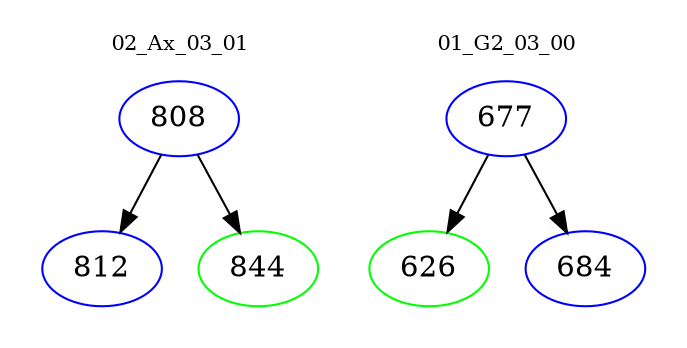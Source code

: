 digraph{
subgraph cluster_0 {
color = white
label = "02_Ax_03_01";
fontsize=10;
T0_808 [label="808", color="blue"]
T0_808 -> T0_812 [color="black"]
T0_812 [label="812", color="blue"]
T0_808 -> T0_844 [color="black"]
T0_844 [label="844", color="green"]
}
subgraph cluster_1 {
color = white
label = "01_G2_03_00";
fontsize=10;
T1_677 [label="677", color="blue"]
T1_677 -> T1_626 [color="black"]
T1_626 [label="626", color="green"]
T1_677 -> T1_684 [color="black"]
T1_684 [label="684", color="blue"]
}
}
